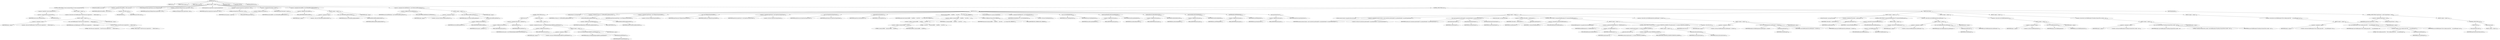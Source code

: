 digraph "parse" {  
"146" [label = <(METHOD,parse)<SUB>139</SUB>> ]
"4" [label = <(PARAM,this)<SUB>139</SUB>> ]
"147" [label = <(PARAM,Project project)<SUB>139</SUB>> ]
"148" [label = <(PARAM,Object source)<SUB>139</SUB>> ]
"149" [label = <(BLOCK,&lt;empty&gt;,&lt;empty&gt;)<SUB>139</SUB>> ]
"150" [label = <(CONTROL_STRUCTURE,if (!(source instanceof File)),if (!(source instanceof File)))<SUB>140</SUB>> ]
"151" [label = <(&lt;operator&gt;.logicalNot,!(source instanceof File))<SUB>140</SUB>> ]
"152" [label = <(&lt;operator&gt;.instanceOf,source instanceof File)<SUB>140</SUB>> ]
"153" [label = <(IDENTIFIER,source,source instanceof File)<SUB>140</SUB>> ]
"154" [label = <(TYPE_REF,File,File)<SUB>140</SUB>> ]
"155" [label = <(BLOCK,&lt;empty&gt;,&lt;empty&gt;)<SUB>140</SUB>> ]
"156" [label = <(&lt;operator&gt;.throw,throw new BuildException(&quot;Only File source supported by &quot; + &quot;default plugin&quot;);)<SUB>141</SUB>> ]
"157" [label = <(BLOCK,&lt;empty&gt;,&lt;empty&gt;)<SUB>141</SUB>> ]
"158" [label = <(&lt;operator&gt;.assignment,&lt;empty&gt;)> ]
"159" [label = <(IDENTIFIER,$obj1,&lt;empty&gt;)> ]
"160" [label = <(&lt;operator&gt;.alloc,new BuildException(&quot;Only File source supported by &quot; + &quot;default plugin&quot;))<SUB>141</SUB>> ]
"161" [label = <(&lt;init&gt;,new BuildException(&quot;Only File source supported by &quot; + &quot;default plugin&quot;))<SUB>141</SUB>> ]
"162" [label = <(IDENTIFIER,$obj1,new BuildException(&quot;Only File source supported by &quot; + &quot;default plugin&quot;))> ]
"163" [label = <(&lt;operator&gt;.addition,&quot;Only File source supported by &quot; + &quot;default plugin&quot;)<SUB>141</SUB>> ]
"164" [label = <(LITERAL,&quot;Only File source supported by &quot;,&quot;Only File source supported by &quot; + &quot;default plugin&quot;)<SUB>141</SUB>> ]
"165" [label = <(LITERAL,&quot;default plugin&quot;,&quot;Only File source supported by &quot; + &quot;default plugin&quot;)<SUB>142</SUB>> ]
"166" [label = <(IDENTIFIER,$obj1,&lt;empty&gt;)> ]
"167" [label = <(LOCAL,File buildFile: java.io.File)> ]
"168" [label = <(&lt;operator&gt;.assignment,File buildFile = (File) source)<SUB>144</SUB>> ]
"169" [label = <(IDENTIFIER,buildFile,File buildFile = (File) source)<SUB>144</SUB>> ]
"170" [label = <(&lt;operator&gt;.cast,(File) source)<SUB>144</SUB>> ]
"171" [label = <(TYPE_REF,File,File)<SUB>144</SUB>> ]
"172" [label = <(IDENTIFIER,source,(File) source)<SUB>144</SUB>> ]
"8" [label = <(LOCAL,FileInputStream inputStream: java.io.FileInputStream)> ]
"173" [label = <(&lt;operator&gt;.assignment,FileInputStream inputStream = null)<SUB>145</SUB>> ]
"174" [label = <(IDENTIFIER,inputStream,FileInputStream inputStream = null)<SUB>145</SUB>> ]
"175" [label = <(LITERAL,null,FileInputStream inputStream = null)<SUB>145</SUB>> ]
"10" [label = <(LOCAL,InputSource inputSource: org.xml.sax.InputSource)> ]
"176" [label = <(&lt;operator&gt;.assignment,InputSource inputSource = null)<SUB>146</SUB>> ]
"177" [label = <(IDENTIFIER,inputSource,InputSource inputSource = null)<SUB>146</SUB>> ]
"178" [label = <(LITERAL,null,InputSource inputSource = null)<SUB>146</SUB>> ]
"179" [label = <(&lt;operator&gt;.assignment,this.project = project)<SUB>148</SUB>> ]
"180" [label = <(&lt;operator&gt;.fieldAccess,this.project)<SUB>148</SUB>> ]
"3" [label = <(IDENTIFIER,this,this.project = project)<SUB>148</SUB>> ]
"181" [label = <(FIELD_IDENTIFIER,project,project)<SUB>148</SUB>> ]
"182" [label = <(IDENTIFIER,project,this.project = project)<SUB>148</SUB>> ]
"183" [label = <(&lt;operator&gt;.assignment,this.buildFile = new File(buildFile.getAbsolutePath()))<SUB>149</SUB>> ]
"184" [label = <(&lt;operator&gt;.fieldAccess,this.buildFile)<SUB>149</SUB>> ]
"5" [label = <(IDENTIFIER,this,this.buildFile = new File(buildFile.getAbsolutePath()))<SUB>149</SUB>> ]
"185" [label = <(FIELD_IDENTIFIER,buildFile,buildFile)<SUB>149</SUB>> ]
"186" [label = <(BLOCK,&lt;empty&gt;,&lt;empty&gt;)<SUB>149</SUB>> ]
"187" [label = <(&lt;operator&gt;.assignment,&lt;empty&gt;)> ]
"188" [label = <(IDENTIFIER,$obj2,&lt;empty&gt;)> ]
"189" [label = <(&lt;operator&gt;.alloc,new File(buildFile.getAbsolutePath()))<SUB>149</SUB>> ]
"190" [label = <(&lt;init&gt;,new File(buildFile.getAbsolutePath()))<SUB>149</SUB>> ]
"191" [label = <(IDENTIFIER,$obj2,new File(buildFile.getAbsolutePath()))> ]
"192" [label = <(getAbsolutePath,buildFile.getAbsolutePath())<SUB>149</SUB>> ]
"193" [label = <(IDENTIFIER,buildFile,buildFile.getAbsolutePath())<SUB>149</SUB>> ]
"194" [label = <(IDENTIFIER,$obj2,&lt;empty&gt;)> ]
"195" [label = <(&lt;operator&gt;.assignment,this.buildFileParent = new File(this.buildFile.getParent()))<SUB>150</SUB>> ]
"196" [label = <(&lt;operator&gt;.fieldAccess,this.buildFileParent)<SUB>150</SUB>> ]
"197" [label = <(IDENTIFIER,this,this.buildFileParent = new File(this.buildFile.getParent()))<SUB>150</SUB>> ]
"198" [label = <(FIELD_IDENTIFIER,buildFileParent,buildFileParent)<SUB>150</SUB>> ]
"199" [label = <(BLOCK,&lt;empty&gt;,&lt;empty&gt;)<SUB>150</SUB>> ]
"200" [label = <(&lt;operator&gt;.assignment,&lt;empty&gt;)> ]
"201" [label = <(IDENTIFIER,$obj3,&lt;empty&gt;)> ]
"202" [label = <(&lt;operator&gt;.alloc,new File(this.buildFile.getParent()))<SUB>150</SUB>> ]
"203" [label = <(&lt;init&gt;,new File(this.buildFile.getParent()))<SUB>150</SUB>> ]
"204" [label = <(IDENTIFIER,$obj3,new File(this.buildFile.getParent()))> ]
"205" [label = <(getParent,this.buildFile.getParent())<SUB>150</SUB>> ]
"206" [label = <(&lt;operator&gt;.fieldAccess,this.buildFile)<SUB>150</SUB>> ]
"6" [label = <(IDENTIFIER,this,this.buildFile.getParent())<SUB>150</SUB>> ]
"207" [label = <(FIELD_IDENTIFIER,buildFile,buildFile)<SUB>150</SUB>> ]
"208" [label = <(IDENTIFIER,$obj3,&lt;empty&gt;)> ]
"209" [label = <(CONTROL_STRUCTURE,try,try)<SUB>152</SUB>> ]
"210" [label = <(BLOCK,try,try)<SUB>152</SUB>> ]
"211" [label = <(CONTROL_STRUCTURE,try,try)<SUB>153</SUB>> ]
"212" [label = <(BLOCK,try,try)<SUB>153</SUB>> ]
"213" [label = <(&lt;operator&gt;.assignment,this.parser = getParser())<SUB>154</SUB>> ]
"214" [label = <(&lt;operator&gt;.fieldAccess,this.parser)<SUB>154</SUB>> ]
"215" [label = <(IDENTIFIER,this,this.parser = getParser())<SUB>154</SUB>> ]
"216" [label = <(FIELD_IDENTIFIER,parser,parser)<SUB>154</SUB>> ]
"217" [label = <(getParser,getParser())<SUB>154</SUB>> ]
"218" [label = <(IDENTIFIER,JAXPUtils,getParser())<SUB>154</SUB>> ]
"219" [label = <(BLOCK,catch,catch)> ]
"220" [label = <(BLOCK,&lt;empty&gt;,&lt;empty&gt;)<SUB>155</SUB>> ]
"221" [label = <(&lt;operator&gt;.assignment,this.parser = new XMLReaderAdapter(JAXPUtils.getXMLReader()))<SUB>156</SUB>> ]
"222" [label = <(&lt;operator&gt;.fieldAccess,this.parser)<SUB>156</SUB>> ]
"223" [label = <(IDENTIFIER,this,this.parser = new XMLReaderAdapter(JAXPUtils.getXMLReader()))<SUB>156</SUB>> ]
"224" [label = <(FIELD_IDENTIFIER,parser,parser)<SUB>156</SUB>> ]
"225" [label = <(BLOCK,&lt;empty&gt;,&lt;empty&gt;)<SUB>156</SUB>> ]
"226" [label = <(&lt;operator&gt;.assignment,&lt;empty&gt;)> ]
"227" [label = <(IDENTIFIER,$obj4,&lt;empty&gt;)> ]
"228" [label = <(&lt;operator&gt;.alloc,new XMLReaderAdapter(JAXPUtils.getXMLReader()))<SUB>156</SUB>> ]
"229" [label = <(&lt;init&gt;,new XMLReaderAdapter(JAXPUtils.getXMLReader()))<SUB>156</SUB>> ]
"230" [label = <(IDENTIFIER,$obj4,new XMLReaderAdapter(JAXPUtils.getXMLReader()))> ]
"231" [label = <(getXMLReader,getXMLReader())<SUB>156</SUB>> ]
"232" [label = <(IDENTIFIER,JAXPUtils,getXMLReader())<SUB>156</SUB>> ]
"233" [label = <(IDENTIFIER,$obj4,&lt;empty&gt;)> ]
"234" [label = <(LOCAL,String uri: java.lang.String)> ]
"235" [label = <(&lt;operator&gt;.assignment,String uri = toURI(buildFile.getAbsolutePath()))<SUB>160</SUB>> ]
"236" [label = <(IDENTIFIER,uri,String uri = toURI(buildFile.getAbsolutePath()))<SUB>160</SUB>> ]
"237" [label = <(toURI,toURI(buildFile.getAbsolutePath()))<SUB>160</SUB>> ]
"238" [label = <(&lt;operator&gt;.fieldAccess,ProjectHelperImpl.fu)<SUB>160</SUB>> ]
"239" [label = <(IDENTIFIER,ProjectHelperImpl,toURI(buildFile.getAbsolutePath()))<SUB>160</SUB>> ]
"240" [label = <(FIELD_IDENTIFIER,fu,fu)<SUB>160</SUB>> ]
"241" [label = <(getAbsolutePath,buildFile.getAbsolutePath())<SUB>160</SUB>> ]
"242" [label = <(IDENTIFIER,buildFile,buildFile.getAbsolutePath())<SUB>160</SUB>> ]
"243" [label = <(&lt;operator&gt;.assignment,inputStream = new FileInputStream(buildFile))<SUB>161</SUB>> ]
"244" [label = <(IDENTIFIER,inputStream,inputStream = new FileInputStream(buildFile))<SUB>161</SUB>> ]
"245" [label = <(&lt;operator&gt;.alloc,new FileInputStream(buildFile))<SUB>161</SUB>> ]
"246" [label = <(&lt;init&gt;,new FileInputStream(buildFile))<SUB>161</SUB>> ]
"7" [label = <(IDENTIFIER,inputStream,new FileInputStream(buildFile))<SUB>161</SUB>> ]
"247" [label = <(IDENTIFIER,buildFile,new FileInputStream(buildFile))<SUB>161</SUB>> ]
"248" [label = <(&lt;operator&gt;.assignment,inputSource = new InputSource(inputStream))<SUB>162</SUB>> ]
"249" [label = <(IDENTIFIER,inputSource,inputSource = new InputSource(inputStream))<SUB>162</SUB>> ]
"250" [label = <(&lt;operator&gt;.alloc,new InputSource(inputStream))<SUB>162</SUB>> ]
"251" [label = <(&lt;init&gt;,new InputSource(inputStream))<SUB>162</SUB>> ]
"9" [label = <(IDENTIFIER,inputSource,new InputSource(inputStream))<SUB>162</SUB>> ]
"252" [label = <(IDENTIFIER,inputStream,new InputSource(inputStream))<SUB>162</SUB>> ]
"253" [label = <(setSystemId,setSystemId(uri))<SUB>163</SUB>> ]
"254" [label = <(IDENTIFIER,inputSource,setSystemId(uri))<SUB>163</SUB>> ]
"255" [label = <(IDENTIFIER,uri,setSystemId(uri))<SUB>163</SUB>> ]
"256" [label = <(log,log(&quot;parsing buildfile &quot; + buildFile + &quot; with URI = &quot; + uri, Project.MSG_VERBOSE))<SUB>164</SUB>> ]
"257" [label = <(IDENTIFIER,project,log(&quot;parsing buildfile &quot; + buildFile + &quot; with URI = &quot; + uri, Project.MSG_VERBOSE))<SUB>164</SUB>> ]
"258" [label = <(&lt;operator&gt;.addition,&quot;parsing buildfile &quot; + buildFile + &quot; with URI = &quot; + uri)<SUB>164</SUB>> ]
"259" [label = <(&lt;operator&gt;.addition,&quot;parsing buildfile &quot; + buildFile + &quot; with URI = &quot;)<SUB>164</SUB>> ]
"260" [label = <(&lt;operator&gt;.addition,&quot;parsing buildfile &quot; + buildFile)<SUB>164</SUB>> ]
"261" [label = <(LITERAL,&quot;parsing buildfile &quot;,&quot;parsing buildfile &quot; + buildFile)<SUB>164</SUB>> ]
"262" [label = <(IDENTIFIER,buildFile,&quot;parsing buildfile &quot; + buildFile)<SUB>164</SUB>> ]
"263" [label = <(LITERAL,&quot; with URI = &quot;,&quot;parsing buildfile &quot; + buildFile + &quot; with URI = &quot;)<SUB>164</SUB>> ]
"264" [label = <(IDENTIFIER,uri,&quot;parsing buildfile &quot; + buildFile + &quot; with URI = &quot; + uri)<SUB>165</SUB>> ]
"265" [label = <(&lt;operator&gt;.fieldAccess,Project.MSG_VERBOSE)<SUB>165</SUB>> ]
"266" [label = <(IDENTIFIER,Project,log(&quot;parsing buildfile &quot; + buildFile + &quot; with URI = &quot; + uri, Project.MSG_VERBOSE))<SUB>165</SUB>> ]
"267" [label = <(FIELD_IDENTIFIER,MSG_VERBOSE,MSG_VERBOSE)<SUB>165</SUB>> ]
"13" [label = <(LOCAL,HandlerBase hb: org.xml.sax.HandlerBase)> ]
"268" [label = <(&lt;operator&gt;.assignment,HandlerBase hb = new RootHandler(this))<SUB>166</SUB>> ]
"269" [label = <(IDENTIFIER,hb,HandlerBase hb = new RootHandler(this))<SUB>166</SUB>> ]
"270" [label = <(&lt;operator&gt;.alloc,new RootHandler(this))<SUB>166</SUB>> ]
"271" [label = <(&lt;init&gt;,new RootHandler(this))<SUB>166</SUB>> ]
"12" [label = <(IDENTIFIER,hb,new RootHandler(this))<SUB>166</SUB>> ]
"11" [label = <(IDENTIFIER,this,new RootHandler(this))<SUB>166</SUB>> ]
"272" [label = <(setDocumentHandler,setDocumentHandler(hb))<SUB>167</SUB>> ]
"273" [label = <(&lt;operator&gt;.fieldAccess,this.parser)<SUB>167</SUB>> ]
"274" [label = <(IDENTIFIER,this,setDocumentHandler(hb))<SUB>167</SUB>> ]
"275" [label = <(FIELD_IDENTIFIER,parser,parser)<SUB>167</SUB>> ]
"276" [label = <(IDENTIFIER,hb,setDocumentHandler(hb))<SUB>167</SUB>> ]
"277" [label = <(setEntityResolver,setEntityResolver(hb))<SUB>168</SUB>> ]
"278" [label = <(&lt;operator&gt;.fieldAccess,this.parser)<SUB>168</SUB>> ]
"279" [label = <(IDENTIFIER,this,setEntityResolver(hb))<SUB>168</SUB>> ]
"280" [label = <(FIELD_IDENTIFIER,parser,parser)<SUB>168</SUB>> ]
"281" [label = <(IDENTIFIER,hb,setEntityResolver(hb))<SUB>168</SUB>> ]
"282" [label = <(setErrorHandler,setErrorHandler(hb))<SUB>169</SUB>> ]
"283" [label = <(&lt;operator&gt;.fieldAccess,this.parser)<SUB>169</SUB>> ]
"284" [label = <(IDENTIFIER,this,setErrorHandler(hb))<SUB>169</SUB>> ]
"285" [label = <(FIELD_IDENTIFIER,parser,parser)<SUB>169</SUB>> ]
"286" [label = <(IDENTIFIER,hb,setErrorHandler(hb))<SUB>169</SUB>> ]
"287" [label = <(setDTDHandler,setDTDHandler(hb))<SUB>170</SUB>> ]
"288" [label = <(&lt;operator&gt;.fieldAccess,this.parser)<SUB>170</SUB>> ]
"289" [label = <(IDENTIFIER,this,setDTDHandler(hb))<SUB>170</SUB>> ]
"290" [label = <(FIELD_IDENTIFIER,parser,parser)<SUB>170</SUB>> ]
"291" [label = <(IDENTIFIER,hb,setDTDHandler(hb))<SUB>170</SUB>> ]
"292" [label = <(parse,parse(inputSource))<SUB>171</SUB>> ]
"293" [label = <(&lt;operator&gt;.fieldAccess,this.parser)<SUB>171</SUB>> ]
"294" [label = <(IDENTIFIER,this,parse(inputSource))<SUB>171</SUB>> ]
"295" [label = <(FIELD_IDENTIFIER,parser,parser)<SUB>171</SUB>> ]
"296" [label = <(IDENTIFIER,inputSource,parse(inputSource))<SUB>171</SUB>> ]
"297" [label = <(BLOCK,catch,catch)> ]
"298" [label = <(BLOCK,&lt;empty&gt;,&lt;empty&gt;)<SUB>172</SUB>> ]
"15" [label = <(LOCAL,Location location: org.apache.tools.ant.Location)> ]
"299" [label = <(&lt;operator&gt;.assignment,Location location = new Location(exc.getSystemId(), exc.getLineNumber(), exc.getColumnNumber()))<SUB>173</SUB>> ]
"300" [label = <(IDENTIFIER,location,Location location = new Location(exc.getSystemId(), exc.getLineNumber(), exc.getColumnNumber()))<SUB>173</SUB>> ]
"301" [label = <(&lt;operator&gt;.alloc,new Location(exc.getSystemId(), exc.getLineNumber(), exc.getColumnNumber()))<SUB>174</SUB>> ]
"302" [label = <(&lt;init&gt;,new Location(exc.getSystemId(), exc.getLineNumber(), exc.getColumnNumber()))<SUB>174</SUB>> ]
"14" [label = <(IDENTIFIER,location,new Location(exc.getSystemId(), exc.getLineNumber(), exc.getColumnNumber()))<SUB>173</SUB>> ]
"303" [label = <(getSystemId,getSystemId())<SUB>174</SUB>> ]
"304" [label = <(IDENTIFIER,exc,getSystemId())<SUB>174</SUB>> ]
"305" [label = <(getLineNumber,getLineNumber())<SUB>174</SUB>> ]
"306" [label = <(IDENTIFIER,exc,getLineNumber())<SUB>174</SUB>> ]
"307" [label = <(getColumnNumber,getColumnNumber())<SUB>175</SUB>> ]
"308" [label = <(IDENTIFIER,exc,getColumnNumber())<SUB>175</SUB>> ]
"309" [label = <(LOCAL,Throwable t: java.lang.Throwable)> ]
"310" [label = <(&lt;operator&gt;.assignment,Throwable t = getException())<SUB>177</SUB>> ]
"311" [label = <(IDENTIFIER,t,Throwable t = getException())<SUB>177</SUB>> ]
"312" [label = <(getException,getException())<SUB>177</SUB>> ]
"313" [label = <(IDENTIFIER,exc,getException())<SUB>177</SUB>> ]
"314" [label = <(CONTROL_STRUCTURE,if (t instanceof BuildException),if (t instanceof BuildException))<SUB>178</SUB>> ]
"315" [label = <(&lt;operator&gt;.instanceOf,t instanceof BuildException)<SUB>178</SUB>> ]
"316" [label = <(IDENTIFIER,t,t instanceof BuildException)<SUB>178</SUB>> ]
"317" [label = <(TYPE_REF,BuildException,BuildException)<SUB>178</SUB>> ]
"318" [label = <(BLOCK,&lt;empty&gt;,&lt;empty&gt;)<SUB>178</SUB>> ]
"319" [label = <(LOCAL,BuildException be: org.apache.tools.ant.BuildException)> ]
"320" [label = <(&lt;operator&gt;.assignment,BuildException be = (BuildException) t)<SUB>179</SUB>> ]
"321" [label = <(IDENTIFIER,be,BuildException be = (BuildException) t)<SUB>179</SUB>> ]
"322" [label = <(&lt;operator&gt;.cast,(BuildException) t)<SUB>179</SUB>> ]
"323" [label = <(TYPE_REF,BuildException,BuildException)<SUB>179</SUB>> ]
"324" [label = <(IDENTIFIER,t,(BuildException) t)<SUB>179</SUB>> ]
"325" [label = <(CONTROL_STRUCTURE,if (be.getLocation() == Location.UNKNOWN_LOCATION),if (be.getLocation() == Location.UNKNOWN_LOCATION))<SUB>180</SUB>> ]
"326" [label = <(&lt;operator&gt;.equals,be.getLocation() == Location.UNKNOWN_LOCATION)<SUB>180</SUB>> ]
"327" [label = <(getLocation,getLocation())<SUB>180</SUB>> ]
"328" [label = <(IDENTIFIER,be,getLocation())<SUB>180</SUB>> ]
"329" [label = <(&lt;operator&gt;.fieldAccess,Location.UNKNOWN_LOCATION)<SUB>180</SUB>> ]
"330" [label = <(IDENTIFIER,Location,be.getLocation() == Location.UNKNOWN_LOCATION)<SUB>180</SUB>> ]
"331" [label = <(FIELD_IDENTIFIER,UNKNOWN_LOCATION,UNKNOWN_LOCATION)<SUB>180</SUB>> ]
"332" [label = <(BLOCK,&lt;empty&gt;,&lt;empty&gt;)<SUB>180</SUB>> ]
"333" [label = <(setLocation,setLocation(location))<SUB>181</SUB>> ]
"334" [label = <(IDENTIFIER,be,setLocation(location))<SUB>181</SUB>> ]
"335" [label = <(IDENTIFIER,location,setLocation(location))<SUB>181</SUB>> ]
"336" [label = <(&lt;operator&gt;.throw,throw be;)<SUB>183</SUB>> ]
"337" [label = <(IDENTIFIER,be,throw be;)<SUB>183</SUB>> ]
"338" [label = <(&lt;operator&gt;.throw,throw new BuildException(exc.getMessage(), t, location);)<SUB>186</SUB>> ]
"339" [label = <(BLOCK,&lt;empty&gt;,&lt;empty&gt;)<SUB>186</SUB>> ]
"340" [label = <(&lt;operator&gt;.assignment,&lt;empty&gt;)> ]
"341" [label = <(IDENTIFIER,$obj9,&lt;empty&gt;)> ]
"342" [label = <(&lt;operator&gt;.alloc,new BuildException(exc.getMessage(), t, location))<SUB>186</SUB>> ]
"343" [label = <(&lt;init&gt;,new BuildException(exc.getMessage(), t, location))<SUB>186</SUB>> ]
"344" [label = <(IDENTIFIER,$obj9,new BuildException(exc.getMessage(), t, location))> ]
"345" [label = <(getMessage,getMessage())<SUB>186</SUB>> ]
"346" [label = <(IDENTIFIER,exc,getMessage())<SUB>186</SUB>> ]
"347" [label = <(IDENTIFIER,t,new BuildException(exc.getMessage(), t, location))<SUB>186</SUB>> ]
"348" [label = <(IDENTIFIER,location,new BuildException(exc.getMessage(), t, location))<SUB>186</SUB>> ]
"349" [label = <(IDENTIFIER,$obj9,&lt;empty&gt;)> ]
"350" [label = <(BLOCK,&lt;empty&gt;,&lt;empty&gt;)<SUB>187</SUB>> ]
"351" [label = <(LOCAL,Throwable t: java.lang.Throwable)> ]
"352" [label = <(&lt;operator&gt;.assignment,Throwable t = getException())<SUB>188</SUB>> ]
"353" [label = <(IDENTIFIER,t,Throwable t = getException())<SUB>188</SUB>> ]
"354" [label = <(getException,getException())<SUB>188</SUB>> ]
"355" [label = <(IDENTIFIER,exc,getException())<SUB>188</SUB>> ]
"356" [label = <(CONTROL_STRUCTURE,if (t instanceof BuildException),if (t instanceof BuildException))<SUB>189</SUB>> ]
"357" [label = <(&lt;operator&gt;.instanceOf,t instanceof BuildException)<SUB>189</SUB>> ]
"358" [label = <(IDENTIFIER,t,t instanceof BuildException)<SUB>189</SUB>> ]
"359" [label = <(TYPE_REF,BuildException,BuildException)<SUB>189</SUB>> ]
"360" [label = <(BLOCK,&lt;empty&gt;,&lt;empty&gt;)<SUB>189</SUB>> ]
"361" [label = <(&lt;operator&gt;.throw,throw (BuildException) t;)<SUB>190</SUB>> ]
"362" [label = <(&lt;operator&gt;.cast,(BuildException) t)<SUB>190</SUB>> ]
"363" [label = <(TYPE_REF,BuildException,BuildException)<SUB>190</SUB>> ]
"364" [label = <(IDENTIFIER,t,(BuildException) t)<SUB>190</SUB>> ]
"365" [label = <(&lt;operator&gt;.throw,throw new BuildException(exc.getMessage(), t);)<SUB>192</SUB>> ]
"366" [label = <(BLOCK,&lt;empty&gt;,&lt;empty&gt;)<SUB>192</SUB>> ]
"367" [label = <(&lt;operator&gt;.assignment,&lt;empty&gt;)> ]
"368" [label = <(IDENTIFIER,$obj10,&lt;empty&gt;)> ]
"369" [label = <(&lt;operator&gt;.alloc,new BuildException(exc.getMessage(), t))<SUB>192</SUB>> ]
"370" [label = <(&lt;init&gt;,new BuildException(exc.getMessage(), t))<SUB>192</SUB>> ]
"371" [label = <(IDENTIFIER,$obj10,new BuildException(exc.getMessage(), t))> ]
"372" [label = <(getMessage,getMessage())<SUB>192</SUB>> ]
"373" [label = <(IDENTIFIER,exc,getMessage())<SUB>192</SUB>> ]
"374" [label = <(IDENTIFIER,t,new BuildException(exc.getMessage(), t))<SUB>192</SUB>> ]
"375" [label = <(IDENTIFIER,$obj10,&lt;empty&gt;)> ]
"376" [label = <(BLOCK,&lt;empty&gt;,&lt;empty&gt;)<SUB>193</SUB>> ]
"377" [label = <(&lt;operator&gt;.throw,throw new BuildException(exc);)<SUB>194</SUB>> ]
"378" [label = <(BLOCK,&lt;empty&gt;,&lt;empty&gt;)<SUB>194</SUB>> ]
"379" [label = <(&lt;operator&gt;.assignment,&lt;empty&gt;)> ]
"380" [label = <(IDENTIFIER,$obj11,&lt;empty&gt;)> ]
"381" [label = <(&lt;operator&gt;.alloc,new BuildException(exc))<SUB>194</SUB>> ]
"382" [label = <(&lt;init&gt;,new BuildException(exc))<SUB>194</SUB>> ]
"383" [label = <(IDENTIFIER,$obj11,new BuildException(exc))> ]
"384" [label = <(IDENTIFIER,exc,new BuildException(exc))<SUB>194</SUB>> ]
"385" [label = <(IDENTIFIER,$obj11,&lt;empty&gt;)> ]
"386" [label = <(BLOCK,&lt;empty&gt;,&lt;empty&gt;)<SUB>195</SUB>> ]
"387" [label = <(&lt;operator&gt;.throw,throw new BuildException(&quot;Encoding of project file is invalid.&quot;, exc);)<SUB>196</SUB>> ]
"388" [label = <(BLOCK,&lt;empty&gt;,&lt;empty&gt;)<SUB>196</SUB>> ]
"389" [label = <(&lt;operator&gt;.assignment,&lt;empty&gt;)> ]
"390" [label = <(IDENTIFIER,$obj12,&lt;empty&gt;)> ]
"391" [label = <(&lt;operator&gt;.alloc,new BuildException(&quot;Encoding of project file is invalid.&quot;, exc))<SUB>196</SUB>> ]
"392" [label = <(&lt;init&gt;,new BuildException(&quot;Encoding of project file is invalid.&quot;, exc))<SUB>196</SUB>> ]
"393" [label = <(IDENTIFIER,$obj12,new BuildException(&quot;Encoding of project file is invalid.&quot;, exc))> ]
"394" [label = <(LITERAL,&quot;Encoding of project file is invalid.&quot;,new BuildException(&quot;Encoding of project file is invalid.&quot;, exc))<SUB>196</SUB>> ]
"395" [label = <(IDENTIFIER,exc,new BuildException(&quot;Encoding of project file is invalid.&quot;, exc))<SUB>197</SUB>> ]
"396" [label = <(IDENTIFIER,$obj12,&lt;empty&gt;)> ]
"397" [label = <(BLOCK,&lt;empty&gt;,&lt;empty&gt;)<SUB>198</SUB>> ]
"398" [label = <(&lt;operator&gt;.throw,throw new BuildException(&quot;Error reading project file: &quot; + exc.getMessage(), exc);)<SUB>199</SUB>> ]
"399" [label = <(BLOCK,&lt;empty&gt;,&lt;empty&gt;)<SUB>199</SUB>> ]
"400" [label = <(&lt;operator&gt;.assignment,&lt;empty&gt;)> ]
"401" [label = <(IDENTIFIER,$obj13,&lt;empty&gt;)> ]
"402" [label = <(&lt;operator&gt;.alloc,new BuildException(&quot;Error reading project file: &quot; + exc.getMessage(), exc))<SUB>199</SUB>> ]
"403" [label = <(&lt;init&gt;,new BuildException(&quot;Error reading project file: &quot; + exc.getMessage(), exc))<SUB>199</SUB>> ]
"404" [label = <(IDENTIFIER,$obj13,new BuildException(&quot;Error reading project file: &quot; + exc.getMessage(), exc))> ]
"405" [label = <(&lt;operator&gt;.addition,&quot;Error reading project file: &quot; + exc.getMessage())<SUB>199</SUB>> ]
"406" [label = <(LITERAL,&quot;Error reading project file: &quot;,&quot;Error reading project file: &quot; + exc.getMessage())<SUB>199</SUB>> ]
"407" [label = <(getMessage,exc.getMessage())<SUB>200</SUB>> ]
"408" [label = <(IDENTIFIER,exc,exc.getMessage())<SUB>200</SUB>> ]
"409" [label = <(IDENTIFIER,exc,new BuildException(&quot;Error reading project file: &quot; + exc.getMessage(), exc))<SUB>200</SUB>> ]
"410" [label = <(IDENTIFIER,$obj13,&lt;empty&gt;)> ]
"411" [label = <(BLOCK,finally,finally)<SUB>201</SUB>> ]
"412" [label = <(CONTROL_STRUCTURE,if (inputStream != null),if (inputStream != null))<SUB>202</SUB>> ]
"413" [label = <(&lt;operator&gt;.notEquals,inputStream != null)<SUB>202</SUB>> ]
"414" [label = <(IDENTIFIER,inputStream,inputStream != null)<SUB>202</SUB>> ]
"415" [label = <(LITERAL,null,inputStream != null)<SUB>202</SUB>> ]
"416" [label = <(BLOCK,&lt;empty&gt;,&lt;empty&gt;)<SUB>202</SUB>> ]
"417" [label = <(CONTROL_STRUCTURE,try,try)<SUB>203</SUB>> ]
"418" [label = <(BLOCK,try,try)<SUB>203</SUB>> ]
"419" [label = <(close,inputStream.close())<SUB>204</SUB>> ]
"420" [label = <(IDENTIFIER,inputStream,inputStream.close())<SUB>204</SUB>> ]
"421" [label = <(BLOCK,catch,catch)> ]
"422" [label = <(BLOCK,&lt;empty&gt;,&lt;empty&gt;)<SUB>205</SUB>> ]
"423" [label = <(MODIFIER,PUBLIC)> ]
"424" [label = <(MODIFIER,VIRTUAL)> ]
"425" [label = <(METHOD_RETURN,void)<SUB>139</SUB>> ]
  "146" -> "4" 
  "146" -> "147" 
  "146" -> "148" 
  "146" -> "149" 
  "146" -> "423" 
  "146" -> "424" 
  "146" -> "425" 
  "149" -> "150" 
  "149" -> "167" 
  "149" -> "168" 
  "149" -> "8" 
  "149" -> "173" 
  "149" -> "10" 
  "149" -> "176" 
  "149" -> "179" 
  "149" -> "183" 
  "149" -> "195" 
  "149" -> "209" 
  "150" -> "151" 
  "150" -> "155" 
  "151" -> "152" 
  "152" -> "153" 
  "152" -> "154" 
  "155" -> "156" 
  "156" -> "157" 
  "157" -> "158" 
  "157" -> "161" 
  "157" -> "166" 
  "158" -> "159" 
  "158" -> "160" 
  "161" -> "162" 
  "161" -> "163" 
  "163" -> "164" 
  "163" -> "165" 
  "168" -> "169" 
  "168" -> "170" 
  "170" -> "171" 
  "170" -> "172" 
  "173" -> "174" 
  "173" -> "175" 
  "176" -> "177" 
  "176" -> "178" 
  "179" -> "180" 
  "179" -> "182" 
  "180" -> "3" 
  "180" -> "181" 
  "183" -> "184" 
  "183" -> "186" 
  "184" -> "5" 
  "184" -> "185" 
  "186" -> "187" 
  "186" -> "190" 
  "186" -> "194" 
  "187" -> "188" 
  "187" -> "189" 
  "190" -> "191" 
  "190" -> "192" 
  "192" -> "193" 
  "195" -> "196" 
  "195" -> "199" 
  "196" -> "197" 
  "196" -> "198" 
  "199" -> "200" 
  "199" -> "203" 
  "199" -> "208" 
  "200" -> "201" 
  "200" -> "202" 
  "203" -> "204" 
  "203" -> "205" 
  "205" -> "206" 
  "206" -> "6" 
  "206" -> "207" 
  "209" -> "210" 
  "209" -> "297" 
  "209" -> "411" 
  "210" -> "211" 
  "210" -> "234" 
  "210" -> "235" 
  "210" -> "243" 
  "210" -> "246" 
  "210" -> "248" 
  "210" -> "251" 
  "210" -> "253" 
  "210" -> "256" 
  "210" -> "13" 
  "210" -> "268" 
  "210" -> "271" 
  "210" -> "272" 
  "210" -> "277" 
  "210" -> "282" 
  "210" -> "287" 
  "210" -> "292" 
  "211" -> "212" 
  "211" -> "219" 
  "212" -> "213" 
  "213" -> "214" 
  "213" -> "217" 
  "214" -> "215" 
  "214" -> "216" 
  "217" -> "218" 
  "219" -> "220" 
  "220" -> "221" 
  "221" -> "222" 
  "221" -> "225" 
  "222" -> "223" 
  "222" -> "224" 
  "225" -> "226" 
  "225" -> "229" 
  "225" -> "233" 
  "226" -> "227" 
  "226" -> "228" 
  "229" -> "230" 
  "229" -> "231" 
  "231" -> "232" 
  "235" -> "236" 
  "235" -> "237" 
  "237" -> "238" 
  "237" -> "241" 
  "238" -> "239" 
  "238" -> "240" 
  "241" -> "242" 
  "243" -> "244" 
  "243" -> "245" 
  "246" -> "7" 
  "246" -> "247" 
  "248" -> "249" 
  "248" -> "250" 
  "251" -> "9" 
  "251" -> "252" 
  "253" -> "254" 
  "253" -> "255" 
  "256" -> "257" 
  "256" -> "258" 
  "256" -> "265" 
  "258" -> "259" 
  "258" -> "264" 
  "259" -> "260" 
  "259" -> "263" 
  "260" -> "261" 
  "260" -> "262" 
  "265" -> "266" 
  "265" -> "267" 
  "268" -> "269" 
  "268" -> "270" 
  "271" -> "12" 
  "271" -> "11" 
  "272" -> "273" 
  "272" -> "276" 
  "273" -> "274" 
  "273" -> "275" 
  "277" -> "278" 
  "277" -> "281" 
  "278" -> "279" 
  "278" -> "280" 
  "282" -> "283" 
  "282" -> "286" 
  "283" -> "284" 
  "283" -> "285" 
  "287" -> "288" 
  "287" -> "291" 
  "288" -> "289" 
  "288" -> "290" 
  "292" -> "293" 
  "292" -> "296" 
  "293" -> "294" 
  "293" -> "295" 
  "297" -> "298" 
  "297" -> "350" 
  "297" -> "376" 
  "297" -> "386" 
  "297" -> "397" 
  "298" -> "15" 
  "298" -> "299" 
  "298" -> "302" 
  "298" -> "309" 
  "298" -> "310" 
  "298" -> "314" 
  "298" -> "338" 
  "299" -> "300" 
  "299" -> "301" 
  "302" -> "14" 
  "302" -> "303" 
  "302" -> "305" 
  "302" -> "307" 
  "303" -> "304" 
  "305" -> "306" 
  "307" -> "308" 
  "310" -> "311" 
  "310" -> "312" 
  "312" -> "313" 
  "314" -> "315" 
  "314" -> "318" 
  "315" -> "316" 
  "315" -> "317" 
  "318" -> "319" 
  "318" -> "320" 
  "318" -> "325" 
  "318" -> "336" 
  "320" -> "321" 
  "320" -> "322" 
  "322" -> "323" 
  "322" -> "324" 
  "325" -> "326" 
  "325" -> "332" 
  "326" -> "327" 
  "326" -> "329" 
  "327" -> "328" 
  "329" -> "330" 
  "329" -> "331" 
  "332" -> "333" 
  "333" -> "334" 
  "333" -> "335" 
  "336" -> "337" 
  "338" -> "339" 
  "339" -> "340" 
  "339" -> "343" 
  "339" -> "349" 
  "340" -> "341" 
  "340" -> "342" 
  "343" -> "344" 
  "343" -> "345" 
  "343" -> "347" 
  "343" -> "348" 
  "345" -> "346" 
  "350" -> "351" 
  "350" -> "352" 
  "350" -> "356" 
  "350" -> "365" 
  "352" -> "353" 
  "352" -> "354" 
  "354" -> "355" 
  "356" -> "357" 
  "356" -> "360" 
  "357" -> "358" 
  "357" -> "359" 
  "360" -> "361" 
  "361" -> "362" 
  "362" -> "363" 
  "362" -> "364" 
  "365" -> "366" 
  "366" -> "367" 
  "366" -> "370" 
  "366" -> "375" 
  "367" -> "368" 
  "367" -> "369" 
  "370" -> "371" 
  "370" -> "372" 
  "370" -> "374" 
  "372" -> "373" 
  "376" -> "377" 
  "377" -> "378" 
  "378" -> "379" 
  "378" -> "382" 
  "378" -> "385" 
  "379" -> "380" 
  "379" -> "381" 
  "382" -> "383" 
  "382" -> "384" 
  "386" -> "387" 
  "387" -> "388" 
  "388" -> "389" 
  "388" -> "392" 
  "388" -> "396" 
  "389" -> "390" 
  "389" -> "391" 
  "392" -> "393" 
  "392" -> "394" 
  "392" -> "395" 
  "397" -> "398" 
  "398" -> "399" 
  "399" -> "400" 
  "399" -> "403" 
  "399" -> "410" 
  "400" -> "401" 
  "400" -> "402" 
  "403" -> "404" 
  "403" -> "405" 
  "403" -> "409" 
  "405" -> "406" 
  "405" -> "407" 
  "407" -> "408" 
  "411" -> "412" 
  "412" -> "413" 
  "412" -> "416" 
  "413" -> "414" 
  "413" -> "415" 
  "416" -> "417" 
  "417" -> "418" 
  "417" -> "421" 
  "418" -> "419" 
  "419" -> "420" 
  "421" -> "422" 
}
